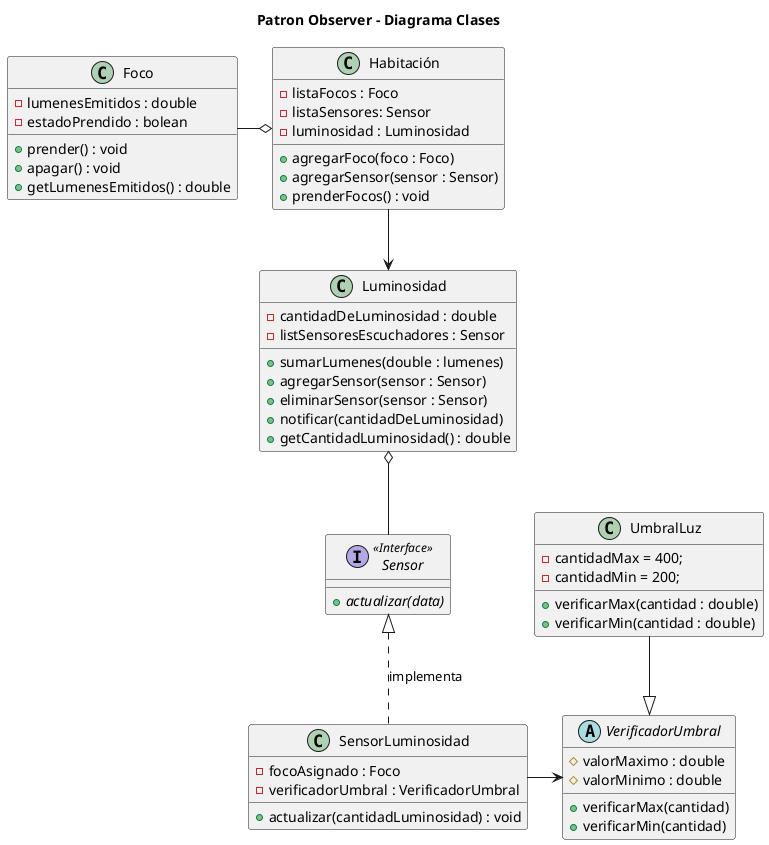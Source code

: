 @startuml
Title Patron Observer - Diagrama Clases

class Habitación {
    - listaFocos : Foco
    - listaSensores: Sensor
    - luminosidad : Luminosidad
    + agregarFoco(foco : Foco)
    + agregarSensor(sensor : Sensor)
    + prenderFocos() : void
}
class Foco {
 - lumenesEmitidos : double
 - estadoPrendido : bolean
 + prender() : void
 + apagar() : void
 + getLumenesEmitidos() : double
}



class Luminosidad{
 - cantidadDeLuminosidad : double
 - listSensoresEscuchadores : Sensor
 + sumarLumenes(double : lumenes)
 + agregarSensor(sensor : Sensor)
 + eliminarSensor(sensor : Sensor)
 + notificar(cantidadDeLuminosidad)
 + getCantidadLuminosidad() : double
}
interface Sensor<<Interface>> {
 + {abstract} actualizar(data)
}

class SensorLuminosidad {
    - focoAsignado : Foco
    - verificadorUmbral : VerificadorUmbral
    + actualizar(cantidadLuminosidad) : void
}
abstract class VerificadorUmbral {
    # valorMaximo : double
    # valorMinimo : double
    + verificarMax(cantidad)
    + verificarMin(cantidad)
}
class UmbralLuz {
    - cantidadMax = 400;
    - cantidadMin = 200;
    + verificarMax(cantidad : double)
    + verificarMin(cantidad : double)
}

UmbralLuz --|> VerificadorUmbral

SensorLuminosidad ..U|> Sensor : implementa
Luminosidad o-- Sensor

Habitación o--L Foco
Habitación --> Luminosidad
SensorLuminosidad --R> VerificadorUmbral

@enduml